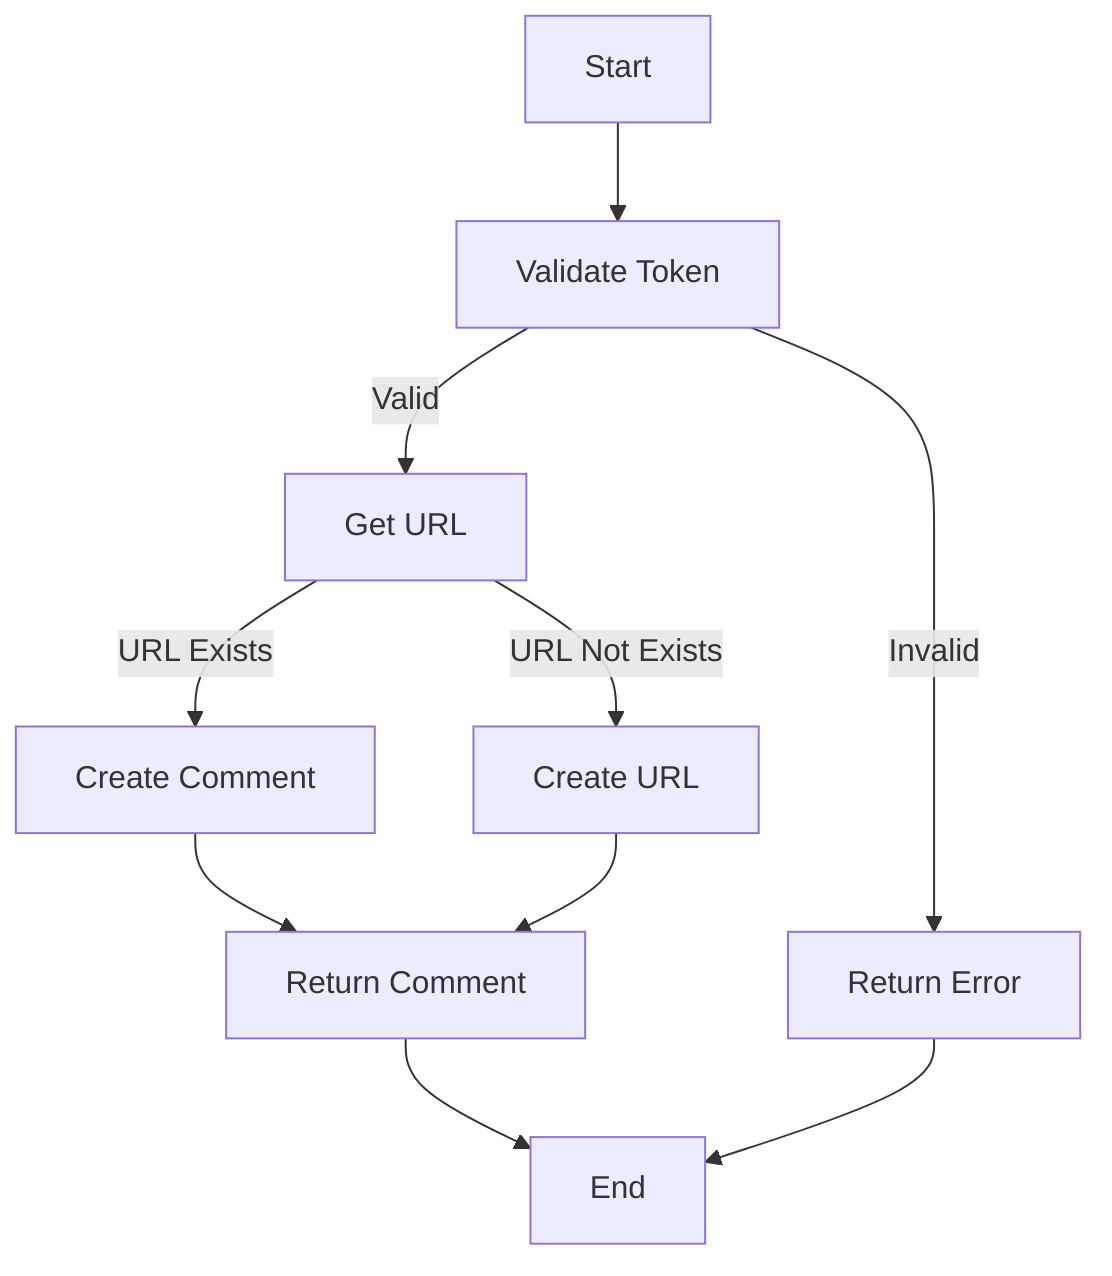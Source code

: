 graph TD
A[Start] --> B[Validate Token]
B -->|Valid| C[Get URL]
B -->|Invalid| X[Return Error]
C -->|URL Exists| D[Create Comment]
C -->|URL Not Exists| E[Create URL]
D --> F[Return Comment]
E --> F
F --> G[End]
X --> G